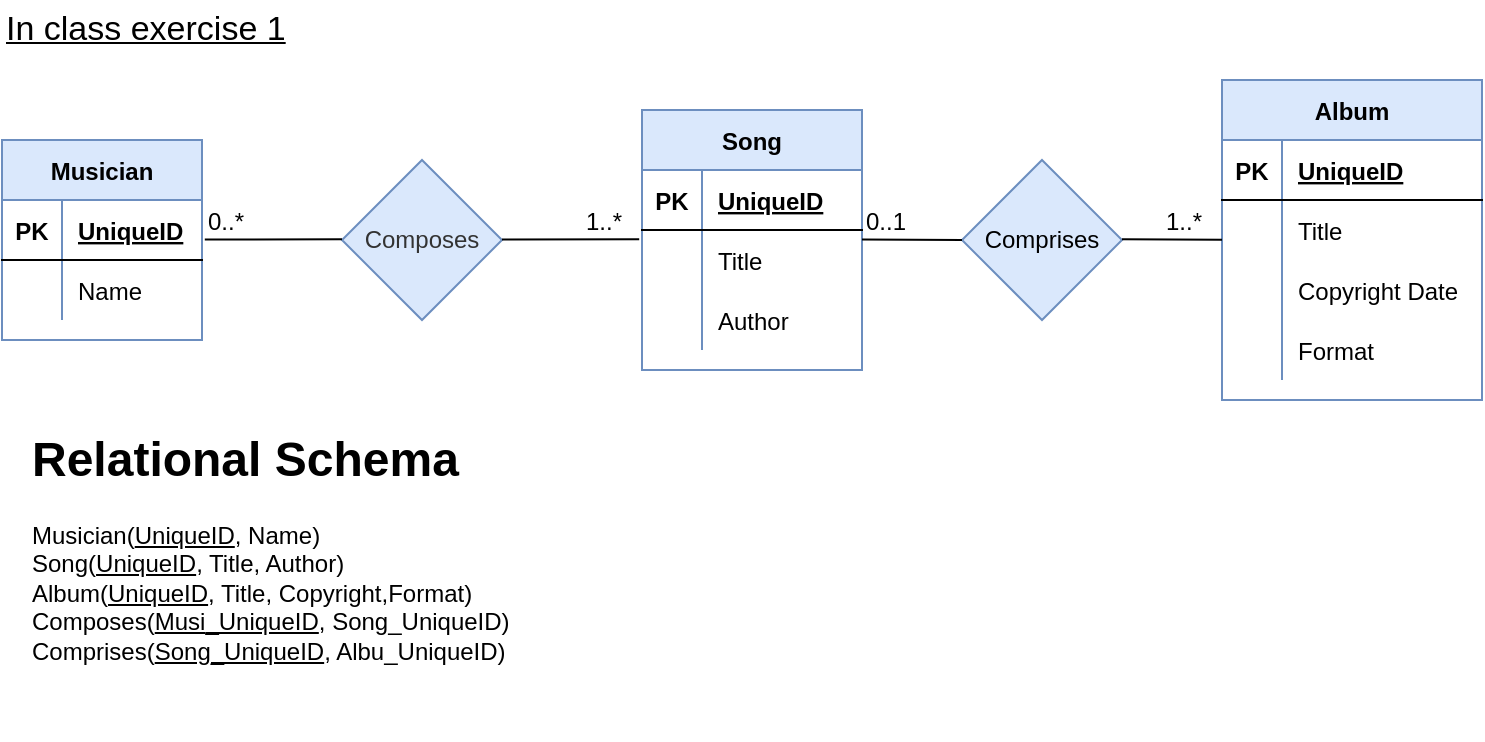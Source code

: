 <mxfile version="20.0.3" type="onedrive"><diagram id="1561U14nkCt2HZW9jl7y" name="Page-1"><mxGraphModel grid="1" page="1" gridSize="10" guides="1" tooltips="1" connect="1" arrows="1" fold="1" pageScale="1" pageWidth="850" pageHeight="1100" math="0" shadow="0"><root><mxCell id="0"/><mxCell id="1" parent="0"/><mxCell id="eRn9VTE_dds3yN_4azlf-31" value="Musician" style="shape=table;startSize=30;container=1;collapsible=1;childLayout=tableLayout;fixedRows=1;rowLines=0;fontStyle=1;align=center;resizeLast=1;fillColor=#dae8fc;strokeColor=#6c8ebf;" vertex="1" parent="1"><mxGeometry x="10" y="100" width="100" height="100" as="geometry"/></mxCell><mxCell id="eRn9VTE_dds3yN_4azlf-32" value="" style="shape=tableRow;horizontal=0;startSize=0;swimlaneHead=0;swimlaneBody=0;fillColor=none;collapsible=0;dropTarget=0;points=[[0,0.5],[1,0.5]];portConstraint=eastwest;top=0;left=0;right=0;bottom=1;" vertex="1" parent="eRn9VTE_dds3yN_4azlf-31"><mxGeometry y="30" width="100" height="30" as="geometry"/></mxCell><mxCell id="eRn9VTE_dds3yN_4azlf-33" value="PK" style="shape=partialRectangle;connectable=0;fillColor=none;top=0;left=0;bottom=0;right=0;fontStyle=1;overflow=hidden;" vertex="1" parent="eRn9VTE_dds3yN_4azlf-32"><mxGeometry width="30" height="30" as="geometry"><mxRectangle width="30" height="30" as="alternateBounds"/></mxGeometry></mxCell><mxCell id="eRn9VTE_dds3yN_4azlf-34" value="UniqueID" style="shape=partialRectangle;connectable=0;fillColor=none;top=0;left=0;bottom=0;right=0;align=left;spacingLeft=6;fontStyle=5;overflow=hidden;" vertex="1" parent="eRn9VTE_dds3yN_4azlf-32"><mxGeometry x="30" width="70" height="30" as="geometry"><mxRectangle width="70" height="30" as="alternateBounds"/></mxGeometry></mxCell><mxCell id="eRn9VTE_dds3yN_4azlf-35" value="" style="shape=tableRow;horizontal=0;startSize=0;swimlaneHead=0;swimlaneBody=0;fillColor=none;collapsible=0;dropTarget=0;points=[[0,0.5],[1,0.5]];portConstraint=eastwest;top=0;left=0;right=0;bottom=0;" vertex="1" parent="eRn9VTE_dds3yN_4azlf-31"><mxGeometry y="60" width="100" height="30" as="geometry"/></mxCell><mxCell id="eRn9VTE_dds3yN_4azlf-36" value="" style="shape=partialRectangle;connectable=0;fillColor=none;top=0;left=0;bottom=0;right=0;editable=1;overflow=hidden;" vertex="1" parent="eRn9VTE_dds3yN_4azlf-35"><mxGeometry width="30" height="30" as="geometry"><mxRectangle width="30" height="30" as="alternateBounds"/></mxGeometry></mxCell><mxCell id="eRn9VTE_dds3yN_4azlf-37" value="Name" style="shape=partialRectangle;connectable=0;fillColor=none;top=0;left=0;bottom=0;right=0;align=left;spacingLeft=6;overflow=hidden;" vertex="1" parent="eRn9VTE_dds3yN_4azlf-35"><mxGeometry x="30" width="70" height="30" as="geometry"><mxRectangle width="70" height="30" as="alternateBounds"/></mxGeometry></mxCell><mxCell id="eRn9VTE_dds3yN_4azlf-44" value="Song" style="shape=table;startSize=30;container=1;collapsible=1;childLayout=tableLayout;fixedRows=1;rowLines=0;fontStyle=1;align=center;resizeLast=1;fillColor=#dae8fc;strokeColor=#6c8ebf;" vertex="1" parent="1"><mxGeometry x="330" y="85" width="110" height="130" as="geometry"/></mxCell><mxCell id="eRn9VTE_dds3yN_4azlf-45" value="" style="shape=tableRow;horizontal=0;startSize=0;swimlaneHead=0;swimlaneBody=0;fillColor=none;collapsible=0;dropTarget=0;points=[[0,0.5],[1,0.5]];portConstraint=eastwest;top=0;left=0;right=0;bottom=1;" vertex="1" parent="eRn9VTE_dds3yN_4azlf-44"><mxGeometry y="30" width="110" height="30" as="geometry"/></mxCell><mxCell id="eRn9VTE_dds3yN_4azlf-46" value="PK" style="shape=partialRectangle;connectable=0;fillColor=none;top=0;left=0;bottom=0;right=0;fontStyle=1;overflow=hidden;" vertex="1" parent="eRn9VTE_dds3yN_4azlf-45"><mxGeometry width="30" height="30" as="geometry"><mxRectangle width="30" height="30" as="alternateBounds"/></mxGeometry></mxCell><mxCell id="eRn9VTE_dds3yN_4azlf-47" value="UniqueID" style="shape=partialRectangle;connectable=0;fillColor=none;top=0;left=0;bottom=0;right=0;align=left;spacingLeft=6;fontStyle=5;overflow=hidden;" vertex="1" parent="eRn9VTE_dds3yN_4azlf-45"><mxGeometry x="30" width="80" height="30" as="geometry"><mxRectangle width="80" height="30" as="alternateBounds"/></mxGeometry></mxCell><mxCell id="eRn9VTE_dds3yN_4azlf-48" value="" style="shape=tableRow;horizontal=0;startSize=0;swimlaneHead=0;swimlaneBody=0;fillColor=none;collapsible=0;dropTarget=0;points=[[0,0.5],[1,0.5]];portConstraint=eastwest;top=0;left=0;right=0;bottom=0;" vertex="1" parent="eRn9VTE_dds3yN_4azlf-44"><mxGeometry y="60" width="110" height="30" as="geometry"/></mxCell><mxCell id="eRn9VTE_dds3yN_4azlf-49" value="" style="shape=partialRectangle;connectable=0;fillColor=none;top=0;left=0;bottom=0;right=0;editable=1;overflow=hidden;" vertex="1" parent="eRn9VTE_dds3yN_4azlf-48"><mxGeometry width="30" height="30" as="geometry"><mxRectangle width="30" height="30" as="alternateBounds"/></mxGeometry></mxCell><mxCell id="eRn9VTE_dds3yN_4azlf-50" value="Title" style="shape=partialRectangle;connectable=0;fillColor=none;top=0;left=0;bottom=0;right=0;align=left;spacingLeft=6;overflow=hidden;" vertex="1" parent="eRn9VTE_dds3yN_4azlf-48"><mxGeometry x="30" width="80" height="30" as="geometry"><mxRectangle width="80" height="30" as="alternateBounds"/></mxGeometry></mxCell><mxCell id="eRn9VTE_dds3yN_4azlf-51" value="" style="shape=tableRow;horizontal=0;startSize=0;swimlaneHead=0;swimlaneBody=0;fillColor=none;collapsible=0;dropTarget=0;points=[[0,0.5],[1,0.5]];portConstraint=eastwest;top=0;left=0;right=0;bottom=0;" vertex="1" parent="eRn9VTE_dds3yN_4azlf-44"><mxGeometry y="90" width="110" height="30" as="geometry"/></mxCell><mxCell id="eRn9VTE_dds3yN_4azlf-52" value="" style="shape=partialRectangle;connectable=0;fillColor=none;top=0;left=0;bottom=0;right=0;editable=1;overflow=hidden;" vertex="1" parent="eRn9VTE_dds3yN_4azlf-51"><mxGeometry width="30" height="30" as="geometry"><mxRectangle width="30" height="30" as="alternateBounds"/></mxGeometry></mxCell><mxCell id="eRn9VTE_dds3yN_4azlf-53" value="Author" style="shape=partialRectangle;connectable=0;fillColor=none;top=0;left=0;bottom=0;right=0;align=left;spacingLeft=6;overflow=hidden;" vertex="1" parent="eRn9VTE_dds3yN_4azlf-51"><mxGeometry x="30" width="80" height="30" as="geometry"><mxRectangle width="80" height="30" as="alternateBounds"/></mxGeometry></mxCell><mxCell id="eRn9VTE_dds3yN_4azlf-57" value="Album" style="shape=table;startSize=30;container=1;collapsible=1;childLayout=tableLayout;fixedRows=1;rowLines=0;fontStyle=1;align=center;resizeLast=1;fillColor=#dae8fc;strokeColor=#6c8ebf;" vertex="1" parent="1"><mxGeometry x="620" y="70" width="130" height="160" as="geometry"/></mxCell><mxCell id="eRn9VTE_dds3yN_4azlf-58" value="" style="shape=tableRow;horizontal=0;startSize=0;swimlaneHead=0;swimlaneBody=0;fillColor=none;collapsible=0;dropTarget=0;points=[[0,0.5],[1,0.5]];portConstraint=eastwest;top=0;left=0;right=0;bottom=1;" vertex="1" parent="eRn9VTE_dds3yN_4azlf-57"><mxGeometry y="30" width="130" height="30" as="geometry"/></mxCell><mxCell id="eRn9VTE_dds3yN_4azlf-59" value="PK" style="shape=partialRectangle;connectable=0;fillColor=none;top=0;left=0;bottom=0;right=0;fontStyle=1;overflow=hidden;" vertex="1" parent="eRn9VTE_dds3yN_4azlf-58"><mxGeometry width="30" height="30" as="geometry"><mxRectangle width="30" height="30" as="alternateBounds"/></mxGeometry></mxCell><mxCell id="eRn9VTE_dds3yN_4azlf-60" value="UniqueID" style="shape=partialRectangle;connectable=0;fillColor=none;top=0;left=0;bottom=0;right=0;align=left;spacingLeft=6;fontStyle=5;overflow=hidden;" vertex="1" parent="eRn9VTE_dds3yN_4azlf-58"><mxGeometry x="30" width="100" height="30" as="geometry"><mxRectangle width="100" height="30" as="alternateBounds"/></mxGeometry></mxCell><mxCell id="eRn9VTE_dds3yN_4azlf-61" value="" style="shape=tableRow;horizontal=0;startSize=0;swimlaneHead=0;swimlaneBody=0;fillColor=none;collapsible=0;dropTarget=0;points=[[0,0.5],[1,0.5]];portConstraint=eastwest;top=0;left=0;right=0;bottom=0;" vertex="1" parent="eRn9VTE_dds3yN_4azlf-57"><mxGeometry y="60" width="130" height="30" as="geometry"/></mxCell><mxCell id="eRn9VTE_dds3yN_4azlf-62" value="" style="shape=partialRectangle;connectable=0;fillColor=none;top=0;left=0;bottom=0;right=0;editable=1;overflow=hidden;" vertex="1" parent="eRn9VTE_dds3yN_4azlf-61"><mxGeometry width="30" height="30" as="geometry"><mxRectangle width="30" height="30" as="alternateBounds"/></mxGeometry></mxCell><mxCell id="eRn9VTE_dds3yN_4azlf-63" value="Title" style="shape=partialRectangle;connectable=0;fillColor=none;top=0;left=0;bottom=0;right=0;align=left;spacingLeft=6;overflow=hidden;" vertex="1" parent="eRn9VTE_dds3yN_4azlf-61"><mxGeometry x="30" width="100" height="30" as="geometry"><mxRectangle width="100" height="30" as="alternateBounds"/></mxGeometry></mxCell><mxCell id="eRn9VTE_dds3yN_4azlf-64" value="" style="shape=tableRow;horizontal=0;startSize=0;swimlaneHead=0;swimlaneBody=0;fillColor=none;collapsible=0;dropTarget=0;points=[[0,0.5],[1,0.5]];portConstraint=eastwest;top=0;left=0;right=0;bottom=0;" vertex="1" parent="eRn9VTE_dds3yN_4azlf-57"><mxGeometry y="90" width="130" height="30" as="geometry"/></mxCell><mxCell id="eRn9VTE_dds3yN_4azlf-65" value="" style="shape=partialRectangle;connectable=0;fillColor=none;top=0;left=0;bottom=0;right=0;editable=1;overflow=hidden;" vertex="1" parent="eRn9VTE_dds3yN_4azlf-64"><mxGeometry width="30" height="30" as="geometry"><mxRectangle width="30" height="30" as="alternateBounds"/></mxGeometry></mxCell><mxCell id="eRn9VTE_dds3yN_4azlf-66" value="Copyright Date" style="shape=partialRectangle;connectable=0;fillColor=none;top=0;left=0;bottom=0;right=0;align=left;spacingLeft=6;overflow=hidden;" vertex="1" parent="eRn9VTE_dds3yN_4azlf-64"><mxGeometry x="30" width="100" height="30" as="geometry"><mxRectangle width="100" height="30" as="alternateBounds"/></mxGeometry></mxCell><mxCell id="eRn9VTE_dds3yN_4azlf-67" value="" style="shape=tableRow;horizontal=0;startSize=0;swimlaneHead=0;swimlaneBody=0;fillColor=none;collapsible=0;dropTarget=0;points=[[0,0.5],[1,0.5]];portConstraint=eastwest;top=0;left=0;right=0;bottom=0;" vertex="1" parent="eRn9VTE_dds3yN_4azlf-57"><mxGeometry y="120" width="130" height="30" as="geometry"/></mxCell><mxCell id="eRn9VTE_dds3yN_4azlf-68" value="" style="shape=partialRectangle;connectable=0;fillColor=none;top=0;left=0;bottom=0;right=0;editable=1;overflow=hidden;" vertex="1" parent="eRn9VTE_dds3yN_4azlf-67"><mxGeometry width="30" height="30" as="geometry"><mxRectangle width="30" height="30" as="alternateBounds"/></mxGeometry></mxCell><mxCell id="eRn9VTE_dds3yN_4azlf-69" value="Format" style="shape=partialRectangle;connectable=0;fillColor=none;top=0;left=0;bottom=0;right=0;align=left;spacingLeft=6;overflow=hidden;" vertex="1" parent="eRn9VTE_dds3yN_4azlf-67"><mxGeometry x="30" width="100" height="30" as="geometry"><mxRectangle width="100" height="30" as="alternateBounds"/></mxGeometry></mxCell><mxCell id="eRn9VTE_dds3yN_4azlf-75" value="&lt;span style=&quot;color: rgb(51, 51, 51); font-weight: 400;&quot;&gt;Composes&lt;/span&gt;" style="rhombus;whiteSpace=wrap;html=1;startSize=30;fontStyle=1;fillColor=#dae8fc;strokeColor=#6c8ebf;" vertex="1" parent="1"><mxGeometry x="180" y="110" width="80" height="80" as="geometry"/></mxCell><mxCell id="eRn9VTE_dds3yN_4azlf-85" value="&lt;span style=&quot;font-weight: normal;&quot;&gt;Comprises&lt;/span&gt;" style="rhombus;whiteSpace=wrap;html=1;startSize=30;fontStyle=1;fillColor=#dae8fc;strokeColor=#6c8ebf;" vertex="1" parent="1"><mxGeometry x="490" y="110" width="80" height="80" as="geometry"/></mxCell><mxCell id="eRn9VTE_dds3yN_4azlf-87" style="edgeStyle=none;rounded=0;orthogonalLoop=1;jettySize=auto;html=1;exitX=0;exitY=0;exitDx=0;exitDy=0;startArrow=classic;startFill=1;endArrow=none;endFill=0;" edge="1" parent="1" source="eRn9VTE_dds3yN_4azlf-85" target="eRn9VTE_dds3yN_4azlf-85"><mxGeometry relative="1" as="geometry"/></mxCell><mxCell id="eRn9VTE_dds3yN_4azlf-88" value="" style="endArrow=none;html=1;rounded=0;exitX=1.014;exitY=0.659;exitDx=0;exitDy=0;exitPerimeter=0;" edge="1" parent="1" source="eRn9VTE_dds3yN_4azlf-32"><mxGeometry relative="1" as="geometry"><mxPoint x="20" y="149.66" as="sourcePoint"/><mxPoint x="180" y="149.66" as="targetPoint"/></mxGeometry></mxCell><mxCell id="eRn9VTE_dds3yN_4azlf-89" value="0..*" style="resizable=0;html=1;align=left;verticalAlign=bottom;" connectable="0" vertex="1" parent="eRn9VTE_dds3yN_4azlf-88"><mxGeometry x="-1" relative="1" as="geometry"/></mxCell><mxCell id="eRn9VTE_dds3yN_4azlf-90" value="" style="resizable=0;html=1;align=right;verticalAlign=bottom;" connectable="0" vertex="1" parent="eRn9VTE_dds3yN_4azlf-88"><mxGeometry x="1" relative="1" as="geometry"/></mxCell><mxCell id="eRn9VTE_dds3yN_4azlf-91" value="" style="endArrow=none;html=1;rounded=0;exitX=1.014;exitY=0.659;exitDx=0;exitDy=0;exitPerimeter=0;" edge="1" parent="1"><mxGeometry relative="1" as="geometry"><mxPoint x="328.6" y="149.66" as="sourcePoint"/><mxPoint x="260.0" y="149.77" as="targetPoint"/></mxGeometry></mxCell><mxCell id="eRn9VTE_dds3yN_4azlf-92" value="1..*" style="resizable=0;html=1;align=left;verticalAlign=bottom;" connectable="0" vertex="1" parent="eRn9VTE_dds3yN_4azlf-91"><mxGeometry x="-1" relative="1" as="geometry"><mxPoint x="-29" as="offset"/></mxGeometry></mxCell><mxCell id="eRn9VTE_dds3yN_4azlf-93" value="" style="resizable=0;html=1;align=right;verticalAlign=bottom;" connectable="0" vertex="1" parent="eRn9VTE_dds3yN_4azlf-91"><mxGeometry x="1" relative="1" as="geometry"/></mxCell><mxCell id="eRn9VTE_dds3yN_4azlf-94" value="" style="endArrow=none;html=1;rounded=0;exitX=1.014;exitY=0.659;exitDx=0;exitDy=0;exitPerimeter=0;" edge="1" parent="1"><mxGeometry relative="1" as="geometry"><mxPoint x="440.0" y="149.77" as="sourcePoint"/><mxPoint x="490" y="150" as="targetPoint"/></mxGeometry></mxCell><mxCell id="eRn9VTE_dds3yN_4azlf-95" value="0..1" style="resizable=0;html=1;align=left;verticalAlign=bottom;" connectable="0" vertex="1" parent="eRn9VTE_dds3yN_4azlf-94"><mxGeometry x="-1" relative="1" as="geometry"/></mxCell><mxCell id="eRn9VTE_dds3yN_4azlf-96" value="" style="resizable=0;html=1;align=right;verticalAlign=bottom;" connectable="0" vertex="1" parent="eRn9VTE_dds3yN_4azlf-94"><mxGeometry x="1" relative="1" as="geometry"/></mxCell><mxCell id="eRn9VTE_dds3yN_4azlf-97" value="" style="endArrow=none;html=1;rounded=0;exitX=1.014;exitY=0.659;exitDx=0;exitDy=0;exitPerimeter=0;" edge="1" parent="1"><mxGeometry relative="1" as="geometry"><mxPoint x="620" y="149.89" as="sourcePoint"/><mxPoint x="570" y="149.66" as="targetPoint"/></mxGeometry></mxCell><mxCell id="eRn9VTE_dds3yN_4azlf-98" value="1..*" style="resizable=0;html=1;align=left;verticalAlign=bottom;" connectable="0" vertex="1" parent="eRn9VTE_dds3yN_4azlf-97"><mxGeometry x="-1" relative="1" as="geometry"><mxPoint x="-30" as="offset"/></mxGeometry></mxCell><mxCell id="eRn9VTE_dds3yN_4azlf-99" value="" style="resizable=0;html=1;align=right;verticalAlign=bottom;" connectable="0" vertex="1" parent="eRn9VTE_dds3yN_4azlf-97"><mxGeometry x="1" relative="1" as="geometry"/></mxCell><mxCell id="eRn9VTE_dds3yN_4azlf-100" value="&lt;h1&gt;Relational Schema&lt;/h1&gt;&lt;p&gt;Musician(&lt;u&gt;UniqueID&lt;/u&gt;, Name)&lt;br&gt;Song(&lt;u&gt;UniqueID&lt;/u&gt;, Title, Author)&lt;br&gt;Album(&lt;u&gt;UniqueID&lt;/u&gt;, Title, Copyright,Format)&lt;br&gt;&lt;span style=&quot;background-color: initial;&quot;&gt;Composes(&lt;u&gt;Musi&lt;/u&gt;&lt;/span&gt;&lt;span style=&quot;background-color: initial;&quot;&gt;&lt;u&gt;_UniqueID&lt;/u&gt;&lt;/span&gt;&lt;span style=&quot;background-color: initial;&quot;&gt;, Song_UniqueID)&lt;br&gt;&lt;/span&gt;Comprises(&lt;u&gt;Song_UniqueID&lt;/u&gt;, Albu_UniqueID)&lt;/p&gt;" style="text;html=1;strokeColor=none;fillColor=none;spacing=5;spacingTop=-20;whiteSpace=wrap;overflow=hidden;rounded=0;" vertex="1" parent="1"><mxGeometry x="20" y="240" width="250" height="160" as="geometry"/></mxCell><mxCell id="eRn9VTE_dds3yN_4azlf-101" value="In class exercise 1" style="text;html=1;strokeColor=none;fillColor=none;align=left;verticalAlign=middle;whiteSpace=wrap;rounded=0;fontSize=17;fontStyle=4" vertex="1" parent="1"><mxGeometry x="10" y="30" width="230" height="30" as="geometry"/></mxCell></root></mxGraphModel></diagram></mxfile>